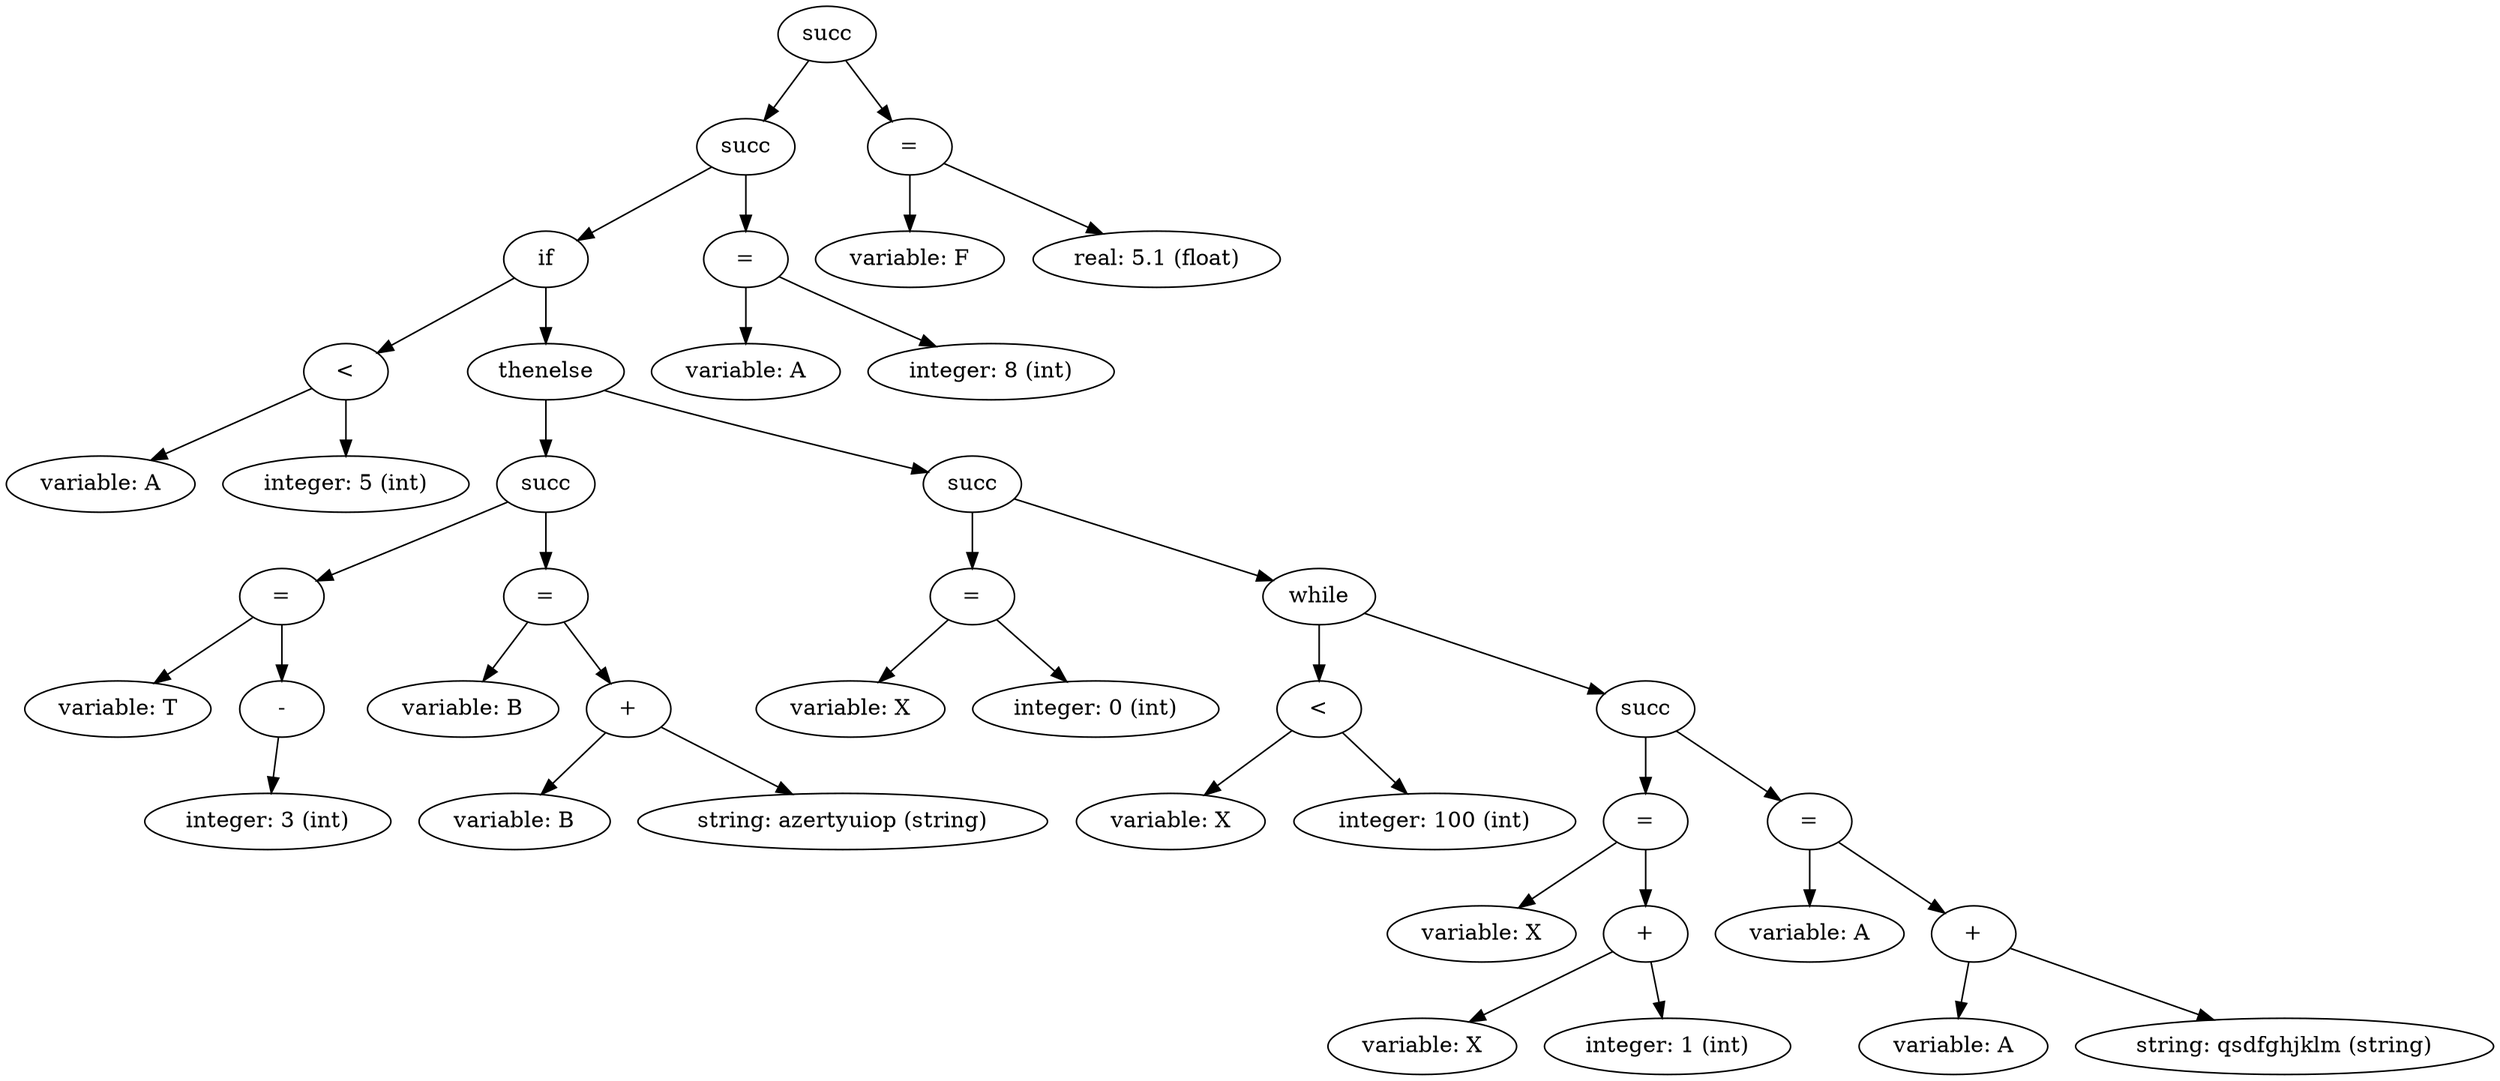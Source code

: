 digraph ArbreSyntAbstr {45 [label="succ"];
41 [label="succ"];
37 [label="if"];
3 [label="<"];
1 [label="variable: A"];
3 -> 1;
2 [label="integer: 5 (int)"];
3 -> 2;
37 -> 3;
36 [label="thenelse"];
14 [label="succ"];
8 [label="="];
5 [label="variable: T"];
8 -> 5;
7 [label="-"];
6 [label="integer: 3 (int)"];
7 -> 6;
8 -> 7;
14 -> 8;
13 [label="="];
9 [label="variable: B"];
13 -> 9;
12 [label="+"];
10 [label="variable: B"];
12 -> 10;
11 [label="string: azertyuiop (string)"];
12 -> 11;
13 -> 12;
14 -> 13;
36 -> 14;
35 [label="succ"];
18 [label="="];
16 [label="variable: X"];
18 -> 16;
17 [label="integer: 0 (int)"];
18 -> 17;
35 -> 18;
34 [label="while"];
21 [label="<"];
19 [label="variable: X"];
21 -> 19;
20 [label="integer: 100 (int)"];
21 -> 20;
34 -> 21;
33 [label="succ"];
27 [label="="];
23 [label="variable: X"];
27 -> 23;
26 [label="+"];
24 [label="variable: X"];
26 -> 24;
25 [label="integer: 1 (int)"];
26 -> 25;
27 -> 26;
33 -> 27;
32 [label="="];
28 [label="variable: A"];
32 -> 28;
31 [label="+"];
29 [label="variable: A"];
31 -> 29;
30 [label="string: qsdfghjklm (string)"];
31 -> 30;
32 -> 31;
33 -> 32;
34 -> 33;
35 -> 34;
36 -> 35;
37 -> 36;
41 -> 37;
40 [label="="];
38 [label="variable: A"];
40 -> 38;
39 [label="integer: 8 (int)"];
40 -> 39;
41 -> 40;
45 -> 41;
44 [label="="];
42 [label="variable: F"];
44 -> 42;
43 [label="real: 5.1 (float)"];
44 -> 43;
45 -> 44;
}